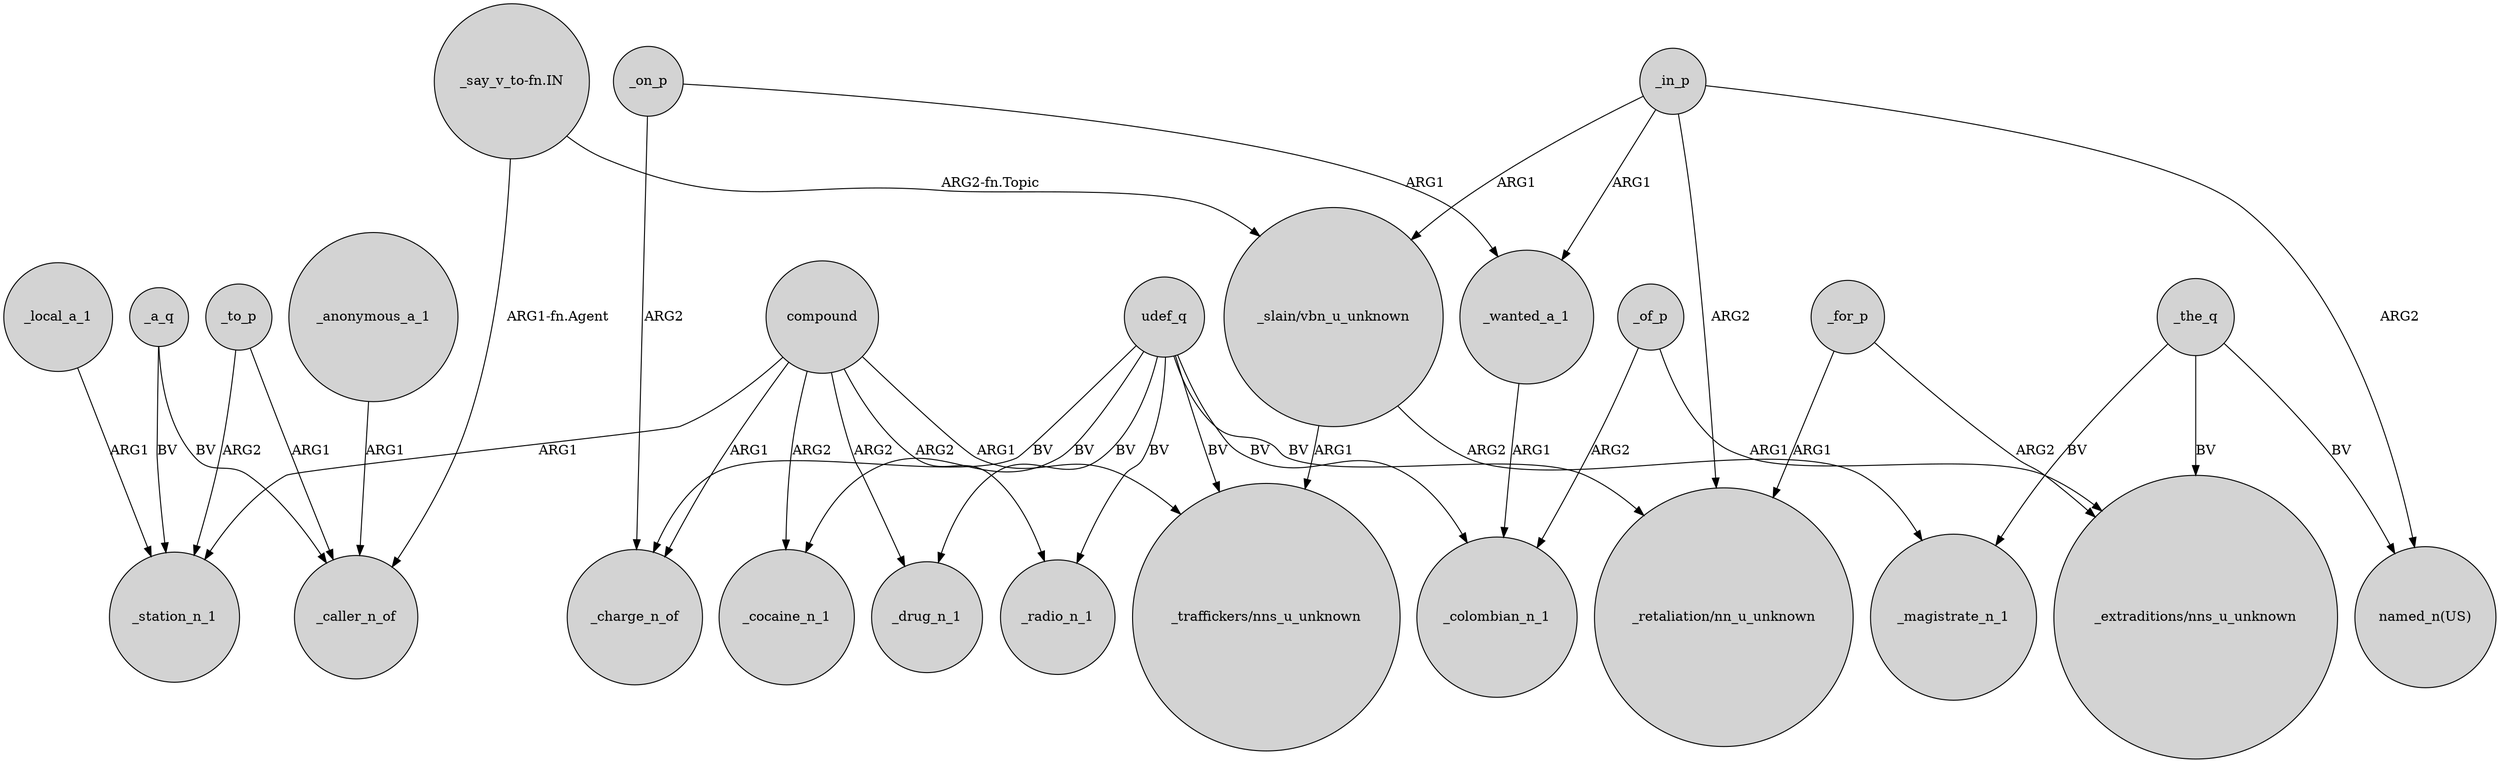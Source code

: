 digraph {
	node [shape=circle style=filled]
	_a_q -> _caller_n_of [label=BV]
	udef_q -> "_retaliation/nn_u_unknown" [label=BV]
	_in_p -> _wanted_a_1 [label=ARG1]
	_on_p -> _charge_n_of [label=ARG2]
	_in_p -> "_slain/vbn_u_unknown" [label=ARG1]
	_the_q -> _magistrate_n_1 [label=BV]
	_the_q -> "_extraditions/nns_u_unknown" [label=BV]
	udef_q -> _radio_n_1 [label=BV]
	_to_p -> _station_n_1 [label=ARG2]
	udef_q -> _colombian_n_1 [label=BV]
	udef_q -> _charge_n_of [label=BV]
	_in_p -> "named_n(US)" [label=ARG2]
	udef_q -> _drug_n_1 [label=BV]
	_a_q -> _station_n_1 [label=BV]
	_the_q -> "named_n(US)" [label=BV]
	_anonymous_a_1 -> _caller_n_of [label=ARG1]
	udef_q -> "_traffickers/nns_u_unknown" [label=BV]
	"_say_v_to-fn.IN" -> "_slain/vbn_u_unknown" [label="ARG2-fn.Topic"]
	"_say_v_to-fn.IN" -> _caller_n_of [label="ARG1-fn.Agent"]
	_for_p -> "_extraditions/nns_u_unknown" [label=ARG2]
	_to_p -> _caller_n_of [label=ARG1]
	compound -> _station_n_1 [label=ARG1]
	_wanted_a_1 -> _colombian_n_1 [label=ARG1]
	_local_a_1 -> _station_n_1 [label=ARG1]
	_in_p -> "_retaliation/nn_u_unknown" [label=ARG2]
	compound -> _charge_n_of [label=ARG1]
	"_slain/vbn_u_unknown" -> "_traffickers/nns_u_unknown" [label=ARG1]
	udef_q -> _cocaine_n_1 [label=BV]
	"_slain/vbn_u_unknown" -> _magistrate_n_1 [label=ARG2]
	compound -> _drug_n_1 [label=ARG2]
	_of_p -> _colombian_n_1 [label=ARG2]
	compound -> _radio_n_1 [label=ARG2]
	_for_p -> "_retaliation/nn_u_unknown" [label=ARG1]
	compound -> "_traffickers/nns_u_unknown" [label=ARG1]
	_of_p -> "_extraditions/nns_u_unknown" [label=ARG1]
	_on_p -> _wanted_a_1 [label=ARG1]
	compound -> _cocaine_n_1 [label=ARG2]
}
